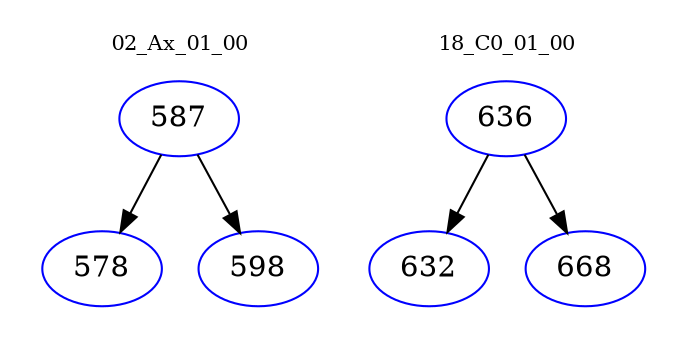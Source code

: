 digraph{
subgraph cluster_0 {
color = white
label = "02_Ax_01_00";
fontsize=10;
T0_587 [label="587", color="blue"]
T0_587 -> T0_578 [color="black"]
T0_578 [label="578", color="blue"]
T0_587 -> T0_598 [color="black"]
T0_598 [label="598", color="blue"]
}
subgraph cluster_1 {
color = white
label = "18_C0_01_00";
fontsize=10;
T1_636 [label="636", color="blue"]
T1_636 -> T1_632 [color="black"]
T1_632 [label="632", color="blue"]
T1_636 -> T1_668 [color="black"]
T1_668 [label="668", color="blue"]
}
}
